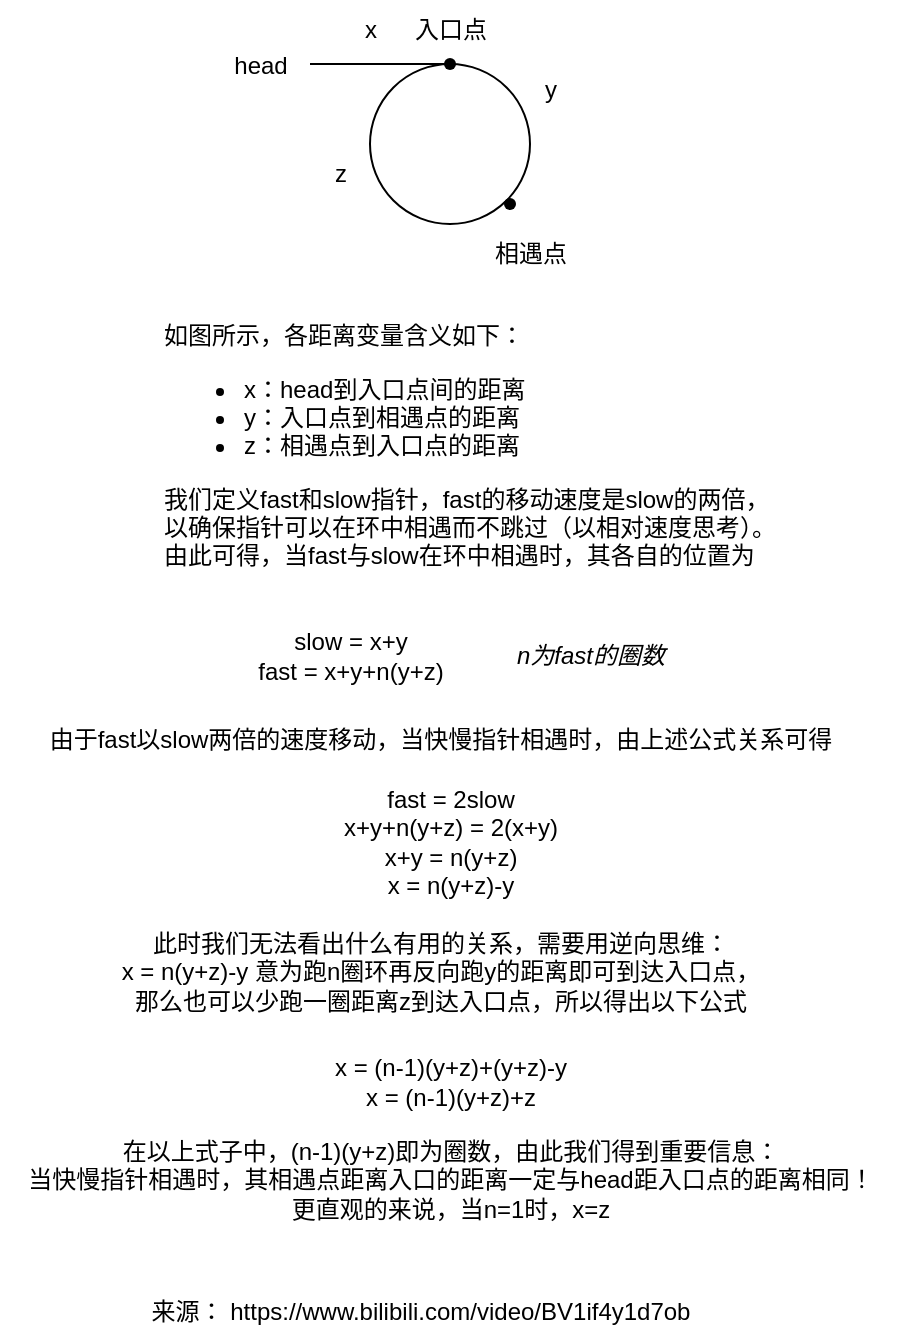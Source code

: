 <mxfile version="28.0.6">
  <diagram name="Page-1" id="4sGC1OGF9je-5U0BEd5J">
    <mxGraphModel dx="1678" dy="911" grid="1" gridSize="10" guides="1" tooltips="1" connect="1" arrows="1" fold="1" page="1" pageScale="1" pageWidth="1169" pageHeight="827" math="0" shadow="0">
      <root>
        <mxCell id="0" />
        <mxCell id="1" parent="0" />
        <mxCell id="ZZEjGukvOw1Lrsak_Tc8-3" value="" style="group" vertex="1" connectable="0" parent="1">
          <mxGeometry x="540" y="110" width="110" height="80" as="geometry" />
        </mxCell>
        <mxCell id="ZZEjGukvOw1Lrsak_Tc8-1" value="" style="ellipse;whiteSpace=wrap;html=1;" vertex="1" parent="ZZEjGukvOw1Lrsak_Tc8-3">
          <mxGeometry x="30" width="80" height="80" as="geometry" />
        </mxCell>
        <mxCell id="ZZEjGukvOw1Lrsak_Tc8-2" value="" style="endArrow=none;html=1;rounded=0;" edge="1" parent="ZZEjGukvOw1Lrsak_Tc8-3">
          <mxGeometry width="50" height="50" relative="1" as="geometry">
            <mxPoint as="sourcePoint" />
            <mxPoint x="70" as="targetPoint" />
          </mxGeometry>
        </mxCell>
        <mxCell id="ZZEjGukvOw1Lrsak_Tc8-4" value="" style="shape=waypoint;sketch=0;fillStyle=solid;size=6;pointerEvents=1;points=[];fillColor=none;resizable=0;rotatable=0;perimeter=centerPerimeter;snapToPoint=1;" vertex="1" parent="ZZEjGukvOw1Lrsak_Tc8-3">
          <mxGeometry x="90" y="60" width="20" height="20" as="geometry" />
        </mxCell>
        <mxCell id="ZZEjGukvOw1Lrsak_Tc8-8" value="z" style="text;html=1;align=center;verticalAlign=middle;resizable=0;points=[];autosize=1;strokeColor=none;fillColor=none;" vertex="1" parent="ZZEjGukvOw1Lrsak_Tc8-3">
          <mxGeometry y="40" width="30" height="30" as="geometry" />
        </mxCell>
        <mxCell id="ZZEjGukvOw1Lrsak_Tc8-9" value="" style="shape=waypoint;sketch=0;fillStyle=solid;size=6;pointerEvents=1;points=[];fillColor=none;resizable=0;rotatable=0;perimeter=centerPerimeter;snapToPoint=1;" vertex="1" parent="ZZEjGukvOw1Lrsak_Tc8-3">
          <mxGeometry x="60" y="-10" width="20" height="20" as="geometry" />
        </mxCell>
        <mxCell id="ZZEjGukvOw1Lrsak_Tc8-5" value="相遇点" style="text;html=1;align=center;verticalAlign=middle;resizable=0;points=[];autosize=1;strokeColor=none;fillColor=none;" vertex="1" parent="1">
          <mxGeometry x="620" y="190" width="60" height="30" as="geometry" />
        </mxCell>
        <mxCell id="ZZEjGukvOw1Lrsak_Tc8-6" value="x" style="text;html=1;align=center;verticalAlign=middle;resizable=0;points=[];autosize=1;strokeColor=none;fillColor=none;" vertex="1" parent="1">
          <mxGeometry x="555" y="78" width="30" height="30" as="geometry" />
        </mxCell>
        <mxCell id="ZZEjGukvOw1Lrsak_Tc8-7" value="y" style="text;html=1;align=center;verticalAlign=middle;resizable=0;points=[];autosize=1;strokeColor=none;fillColor=none;" vertex="1" parent="1">
          <mxGeometry x="645" y="108" width="30" height="30" as="geometry" />
        </mxCell>
        <mxCell id="ZZEjGukvOw1Lrsak_Tc8-10" value="入口点" style="text;html=1;align=center;verticalAlign=middle;resizable=0;points=[];autosize=1;strokeColor=none;fillColor=none;" vertex="1" parent="1">
          <mxGeometry x="580" y="78" width="60" height="30" as="geometry" />
        </mxCell>
        <mxCell id="ZZEjGukvOw1Lrsak_Tc8-11" value="如图所示，各距离变量含义如下：&lt;div&gt;&lt;ul&gt;&lt;li&gt;x：head到入口点间的距离&lt;/li&gt;&lt;li&gt;y：入口点到相遇点的距离&lt;/li&gt;&lt;li&gt;z：相遇点到入口点的距离&lt;/li&gt;&lt;/ul&gt;&lt;div&gt;我们定义fast和slow指针，fast的移动速度是slow的两倍，&lt;/div&gt;&lt;div&gt;以确保指针可以在环中相遇而不跳过（以相对速度思考）。&lt;/div&gt;&lt;div&gt;由此可得，当fast与slow在环中相遇时，其各自的位置为&lt;/div&gt;&lt;/div&gt;" style="text;html=1;align=left;verticalAlign=middle;resizable=0;points=[];autosize=1;strokeColor=none;fillColor=none;" vertex="1" parent="1">
          <mxGeometry x="465" y="231" width="330" height="140" as="geometry" />
        </mxCell>
        <mxCell id="ZZEjGukvOw1Lrsak_Tc8-12" value="head" style="text;html=1;align=center;verticalAlign=middle;resizable=0;points=[];autosize=1;strokeColor=none;fillColor=none;" vertex="1" parent="1">
          <mxGeometry x="490" y="96" width="50" height="30" as="geometry" />
        </mxCell>
        <mxCell id="ZZEjGukvOw1Lrsak_Tc8-13" value="&lt;div&gt;slow = x+y&lt;/div&gt;&lt;div&gt;fast = x+y+n(y+z)&lt;/div&gt;" style="text;html=1;align=center;verticalAlign=middle;resizable=0;points=[];autosize=1;strokeColor=none;fillColor=none;" vertex="1" parent="1">
          <mxGeometry x="500" y="386" width="120" height="40" as="geometry" />
        </mxCell>
        <mxCell id="ZZEjGukvOw1Lrsak_Tc8-14" value="&lt;i&gt;n为fast的圈数&lt;/i&gt;" style="text;html=1;align=center;verticalAlign=middle;resizable=0;points=[];autosize=1;strokeColor=none;fillColor=none;" vertex="1" parent="1">
          <mxGeometry x="630" y="391" width="100" height="30" as="geometry" />
        </mxCell>
        <mxCell id="ZZEjGukvOw1Lrsak_Tc8-15" value="由于fast以slow两倍的速度移动，当快慢指针相遇时，由上述公式关系可得" style="text;html=1;align=center;verticalAlign=middle;resizable=0;points=[];autosize=1;strokeColor=none;fillColor=none;" vertex="1" parent="1">
          <mxGeometry x="400" y="432.5" width="410" height="30" as="geometry" />
        </mxCell>
        <mxCell id="ZZEjGukvOw1Lrsak_Tc8-16" value="fast = 2slow&lt;div&gt;x+y+n(y+z) = 2(x+y)&lt;/div&gt;&lt;div&gt;x+y = n(y+z)&lt;/div&gt;&lt;div&gt;x = n(y+z)-y&lt;/div&gt;" style="text;html=1;align=center;verticalAlign=middle;resizable=0;points=[];autosize=1;strokeColor=none;fillColor=none;" vertex="1" parent="1">
          <mxGeometry x="545" y="464" width="130" height="70" as="geometry" />
        </mxCell>
        <mxCell id="ZZEjGukvOw1Lrsak_Tc8-17" value="此时我们无法看出什么有用的关系，需要用逆向思维：&lt;div&gt;x = n(y+z)-y 意为跑n圈环再反向跑y的距离即可到达入口点，&lt;/div&gt;&lt;div&gt;那么也可以少跑一圈距离z到达入口点，所以得出以下公式&lt;/div&gt;" style="text;html=1;align=center;verticalAlign=middle;resizable=0;points=[];autosize=1;strokeColor=none;fillColor=none;" vertex="1" parent="1">
          <mxGeometry x="435" y="534" width="340" height="60" as="geometry" />
        </mxCell>
        <mxCell id="ZZEjGukvOw1Lrsak_Tc8-18" value="&lt;div&gt;x =&amp;nbsp;(n-1)(y+z)+(y+z)-y&lt;/div&gt;x = (n-1)(y+z)+z" style="text;html=1;align=center;verticalAlign=middle;resizable=0;points=[];autosize=1;strokeColor=none;fillColor=none;" vertex="1" parent="1">
          <mxGeometry x="540" y="599" width="140" height="40" as="geometry" />
        </mxCell>
        <mxCell id="ZZEjGukvOw1Lrsak_Tc8-19" value="在以上式子中，(n-1)(y+z)即为圈数，由此我们得到重要信息：&lt;div&gt;当快慢指针相遇时，其相遇点距离入口的距离一定与head距入口点的距离相同！&lt;/div&gt;&lt;div&gt;更直观的来说，当n=1时，x=z&lt;/div&gt;" style="text;html=1;align=center;verticalAlign=middle;resizable=0;points=[];autosize=1;strokeColor=none;fillColor=none;" vertex="1" parent="1">
          <mxGeometry x="385" y="638" width="450" height="60" as="geometry" />
        </mxCell>
        <mxCell id="ZZEjGukvOw1Lrsak_Tc8-21" value="来源： https://www.bilibili.com/video/BV1if4y1d7ob" style="text;html=1;align=center;verticalAlign=middle;resizable=0;points=[];autosize=1;strokeColor=none;fillColor=none;" vertex="1" parent="1">
          <mxGeometry x="450" y="719" width="290" height="30" as="geometry" />
        </mxCell>
      </root>
    </mxGraphModel>
  </diagram>
</mxfile>

